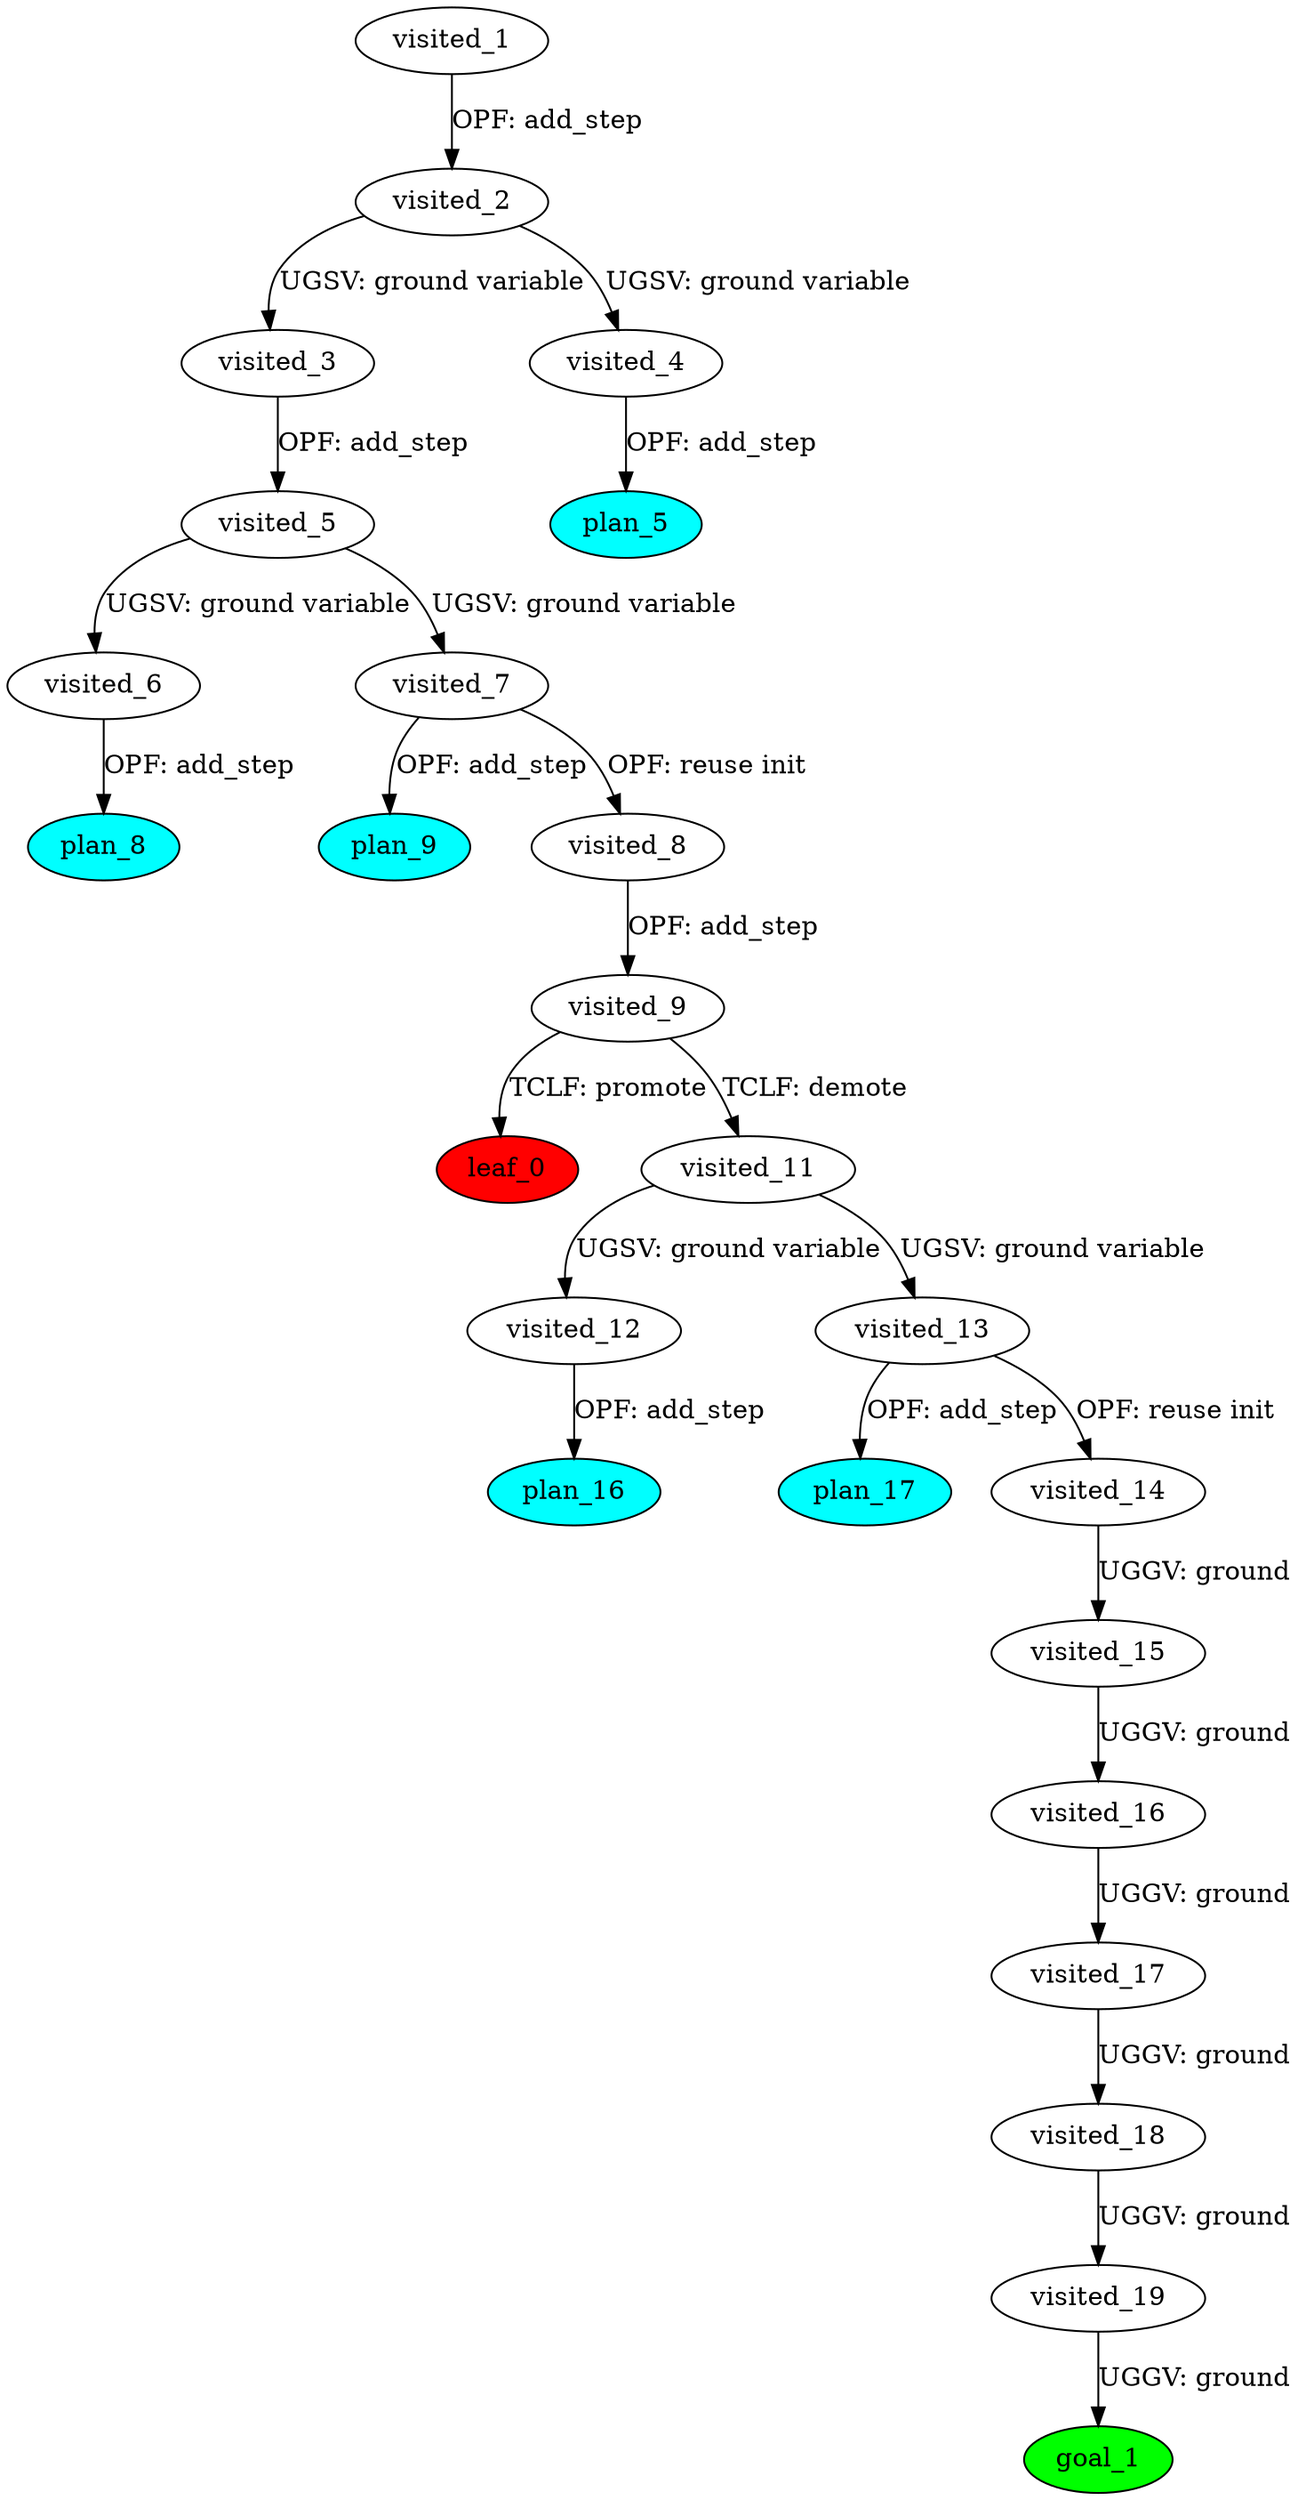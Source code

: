 digraph {
	"0a54520d-272b-40a3-6624-f5fbada1db92" [label=plan_0 fillcolor=cyan style=filled]
	"0a54520d-272b-40a3-6624-f5fbada1db92" [label=visited_1 fillcolor=white style=filled]
	"4faa410a-203c-2b82-e5f6-d18e78b78c11" [label=plan_1 fillcolor=cyan style=filled]
	"0a54520d-272b-40a3-6624-f5fbada1db92" -> "4faa410a-203c-2b82-e5f6-d18e78b78c11" [label="OPF: add_step"]
	"4faa410a-203c-2b82-e5f6-d18e78b78c11" [label=visited_2 fillcolor=white style=filled]
	"073d0a70-ef92-76f1-e838-049e03044ba2" [label=plan_2 fillcolor=cyan style=filled]
	"4faa410a-203c-2b82-e5f6-d18e78b78c11" -> "073d0a70-ef92-76f1-e838-049e03044ba2" [label="UGSV: ground variable"]
	"9daf6a01-1427-8c08-602d-119d3ad1250e" [label=plan_3 fillcolor=cyan style=filled]
	"4faa410a-203c-2b82-e5f6-d18e78b78c11" -> "9daf6a01-1427-8c08-602d-119d3ad1250e" [label="UGSV: ground variable"]
	"073d0a70-ef92-76f1-e838-049e03044ba2" [label=visited_3 fillcolor=white style=filled]
	"eb3d3beb-b05e-9426-abb8-d3af1e04a1cb" [label=plan_4 fillcolor=cyan style=filled]
	"073d0a70-ef92-76f1-e838-049e03044ba2" -> "eb3d3beb-b05e-9426-abb8-d3af1e04a1cb" [label="OPF: add_step"]
	"9daf6a01-1427-8c08-602d-119d3ad1250e" [label=visited_4 fillcolor=white style=filled]
	"24a1b6e0-5cf0-3831-3cfb-b0dc3a0f5dd9" [label=plan_5 fillcolor=cyan style=filled]
	"9daf6a01-1427-8c08-602d-119d3ad1250e" -> "24a1b6e0-5cf0-3831-3cfb-b0dc3a0f5dd9" [label="OPF: add_step"]
	"eb3d3beb-b05e-9426-abb8-d3af1e04a1cb" [label=visited_5 fillcolor=white style=filled]
	"7a54808b-e256-a7f7-5053-d121bb6c21c7" [label=plan_6 fillcolor=cyan style=filled]
	"eb3d3beb-b05e-9426-abb8-d3af1e04a1cb" -> "7a54808b-e256-a7f7-5053-d121bb6c21c7" [label="UGSV: ground variable"]
	"f20c04dd-c9e7-9724-6c26-e8bcd4470eb1" [label=plan_7 fillcolor=cyan style=filled]
	"eb3d3beb-b05e-9426-abb8-d3af1e04a1cb" -> "f20c04dd-c9e7-9724-6c26-e8bcd4470eb1" [label="UGSV: ground variable"]
	"7a54808b-e256-a7f7-5053-d121bb6c21c7" [label=visited_6 fillcolor=white style=filled]
	"412dd6f6-b1b3-f802-953c-09c590ab4724" [label=plan_8 fillcolor=cyan style=filled]
	"7a54808b-e256-a7f7-5053-d121bb6c21c7" -> "412dd6f6-b1b3-f802-953c-09c590ab4724" [label="OPF: add_step"]
	"f20c04dd-c9e7-9724-6c26-e8bcd4470eb1" [label=visited_7 fillcolor=white style=filled]
	"3ec5596d-5bc5-1b32-7640-c6c6250a83bf" [label=plan_9 fillcolor=cyan style=filled]
	"f20c04dd-c9e7-9724-6c26-e8bcd4470eb1" -> "3ec5596d-5bc5-1b32-7640-c6c6250a83bf" [label="OPF: add_step"]
	"0c16c457-60d6-3598-695a-91e9c3749dbe" [label=plan_10 fillcolor=cyan style=filled]
	"f20c04dd-c9e7-9724-6c26-e8bcd4470eb1" -> "0c16c457-60d6-3598-695a-91e9c3749dbe" [label="OPF: reuse init"]
	"0c16c457-60d6-3598-695a-91e9c3749dbe" [label=visited_8 fillcolor=white style=filled]
	"1b82fb7d-f733-50d0-a882-bea6408e40f8" [label=plan_11 fillcolor=cyan style=filled]
	"0c16c457-60d6-3598-695a-91e9c3749dbe" -> "1b82fb7d-f733-50d0-a882-bea6408e40f8" [label="OPF: add_step"]
	"1b82fb7d-f733-50d0-a882-bea6408e40f8" [label=visited_9 fillcolor=white style=filled]
	"0323ce05-b2c4-332d-df3f-9420ca1b3d4b" [label=plan_12 fillcolor=cyan style=filled]
	"1b82fb7d-f733-50d0-a882-bea6408e40f8" -> "0323ce05-b2c4-332d-df3f-9420ca1b3d4b" [label="TCLF: promote"]
	"db30933c-7a10-bd38-a9ca-e4e843718446" [label=plan_13 fillcolor=cyan style=filled]
	"1b82fb7d-f733-50d0-a882-bea6408e40f8" -> "db30933c-7a10-bd38-a9ca-e4e843718446" [label="TCLF: demote"]
	"0323ce05-b2c4-332d-df3f-9420ca1b3d4b" [label=visited_10 fillcolor=white style=filled]
	"0323ce05-b2c4-332d-df3f-9420ca1b3d4b" [label=leaf_0 fillcolor=red style=filled]
	"db30933c-7a10-bd38-a9ca-e4e843718446" [label=visited_11 fillcolor=white style=filled]
	"9561a54f-e9e0-0697-359c-721062d1163f" [label=plan_14 fillcolor=cyan style=filled]
	"db30933c-7a10-bd38-a9ca-e4e843718446" -> "9561a54f-e9e0-0697-359c-721062d1163f" [label="UGSV: ground variable"]
	"6d964c02-c11a-941a-e179-e63dd1d70d95" [label=plan_15 fillcolor=cyan style=filled]
	"db30933c-7a10-bd38-a9ca-e4e843718446" -> "6d964c02-c11a-941a-e179-e63dd1d70d95" [label="UGSV: ground variable"]
	"9561a54f-e9e0-0697-359c-721062d1163f" [label=visited_12 fillcolor=white style=filled]
	"86f52e01-1382-cc4a-3f35-a01dd7312f07" [label=plan_16 fillcolor=cyan style=filled]
	"9561a54f-e9e0-0697-359c-721062d1163f" -> "86f52e01-1382-cc4a-3f35-a01dd7312f07" [label="OPF: add_step"]
	"6d964c02-c11a-941a-e179-e63dd1d70d95" [label=visited_13 fillcolor=white style=filled]
	"db92d002-23a0-c568-904f-0fcbeb527baa" [label=plan_17 fillcolor=cyan style=filled]
	"6d964c02-c11a-941a-e179-e63dd1d70d95" -> "db92d002-23a0-c568-904f-0fcbeb527baa" [label="OPF: add_step"]
	"f303f745-55e5-e653-5be1-8399548d510c" [label=plan_18 fillcolor=cyan style=filled]
	"6d964c02-c11a-941a-e179-e63dd1d70d95" -> "f303f745-55e5-e653-5be1-8399548d510c" [label="OPF: reuse init"]
	"f303f745-55e5-e653-5be1-8399548d510c" [label=visited_14 fillcolor=white style=filled]
	"809519c5-781f-736d-1769-b13032d773a1" [label=plan_19 fillcolor=cyan style=filled]
	"f303f745-55e5-e653-5be1-8399548d510c" -> "809519c5-781f-736d-1769-b13032d773a1" [label="UGGV: ground"]
	"809519c5-781f-736d-1769-b13032d773a1" [label=visited_15 fillcolor=white style=filled]
	"9e4b68b2-a12f-e2fe-ec47-3eb9ec383fe1" [label=plan_20 fillcolor=cyan style=filled]
	"809519c5-781f-736d-1769-b13032d773a1" -> "9e4b68b2-a12f-e2fe-ec47-3eb9ec383fe1" [label="UGGV: ground"]
	"9e4b68b2-a12f-e2fe-ec47-3eb9ec383fe1" [label=visited_16 fillcolor=white style=filled]
	"573bd604-4f63-a40a-7c10-61f31a77ce1d" [label=plan_21 fillcolor=cyan style=filled]
	"9e4b68b2-a12f-e2fe-ec47-3eb9ec383fe1" -> "573bd604-4f63-a40a-7c10-61f31a77ce1d" [label="UGGV: ground"]
	"573bd604-4f63-a40a-7c10-61f31a77ce1d" [label=visited_17 fillcolor=white style=filled]
	"3dc44faa-5788-65db-f010-8787db7bf058" [label=plan_22 fillcolor=cyan style=filled]
	"573bd604-4f63-a40a-7c10-61f31a77ce1d" -> "3dc44faa-5788-65db-f010-8787db7bf058" [label="UGGV: ground"]
	"3dc44faa-5788-65db-f010-8787db7bf058" [label=visited_18 fillcolor=white style=filled]
	"11b900e8-c7f7-2639-4667-924b283ac236" [label=plan_23 fillcolor=cyan style=filled]
	"3dc44faa-5788-65db-f010-8787db7bf058" -> "11b900e8-c7f7-2639-4667-924b283ac236" [label="UGGV: ground"]
	"11b900e8-c7f7-2639-4667-924b283ac236" [label=visited_19 fillcolor=white style=filled]
	"93ffd4ea-b4db-52b4-b4d6-9529b65f5332" [label=plan_24 fillcolor=cyan style=filled]
	"11b900e8-c7f7-2639-4667-924b283ac236" -> "93ffd4ea-b4db-52b4-b4d6-9529b65f5332" [label="UGGV: ground"]
	"93ffd4ea-b4db-52b4-b4d6-9529b65f5332" [label=visited_20 fillcolor=white style=filled]
	"93ffd4ea-b4db-52b4-b4d6-9529b65f5332" [label=goal_1 fillcolor=green style=filled]
}

